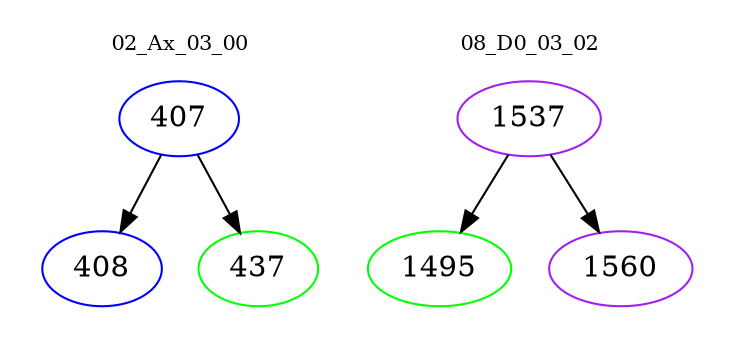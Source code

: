 digraph{
subgraph cluster_0 {
color = white
label = "02_Ax_03_00";
fontsize=10;
T0_407 [label="407", color="blue"]
T0_407 -> T0_408 [color="black"]
T0_408 [label="408", color="blue"]
T0_407 -> T0_437 [color="black"]
T0_437 [label="437", color="green"]
}
subgraph cluster_1 {
color = white
label = "08_D0_03_02";
fontsize=10;
T1_1537 [label="1537", color="purple"]
T1_1537 -> T1_1495 [color="black"]
T1_1495 [label="1495", color="green"]
T1_1537 -> T1_1560 [color="black"]
T1_1560 [label="1560", color="purple"]
}
}
